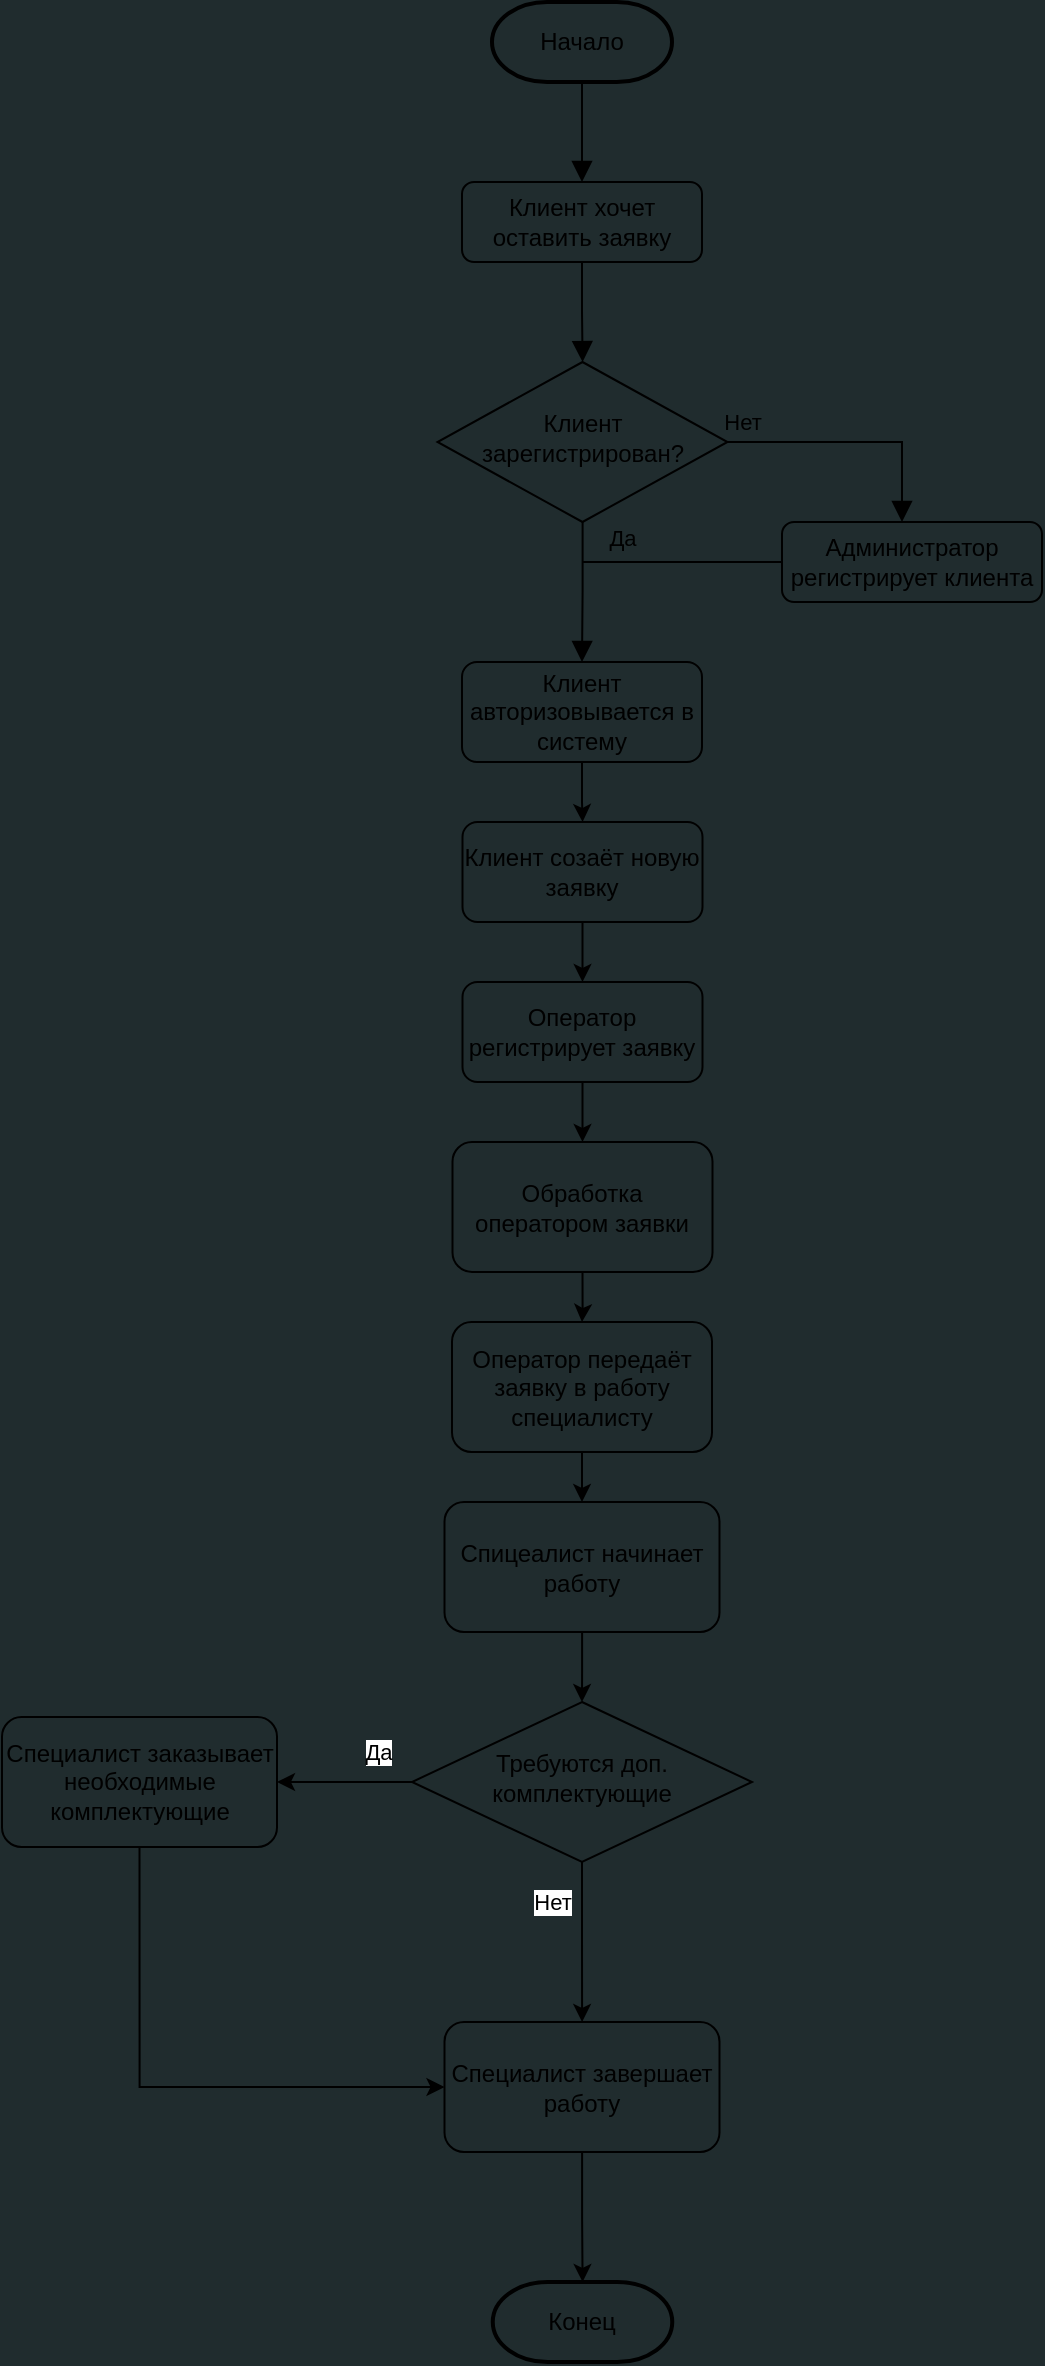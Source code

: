 <mxfile version="24.4.6" type="device">
  <diagram id="C5RBs43oDa-KdzZeNtuy" name="Page-1">
    <mxGraphModel dx="3190" dy="2549" grid="1" gridSize="10" guides="1" tooltips="1" connect="1" arrows="1" fold="1" page="1" pageScale="1" pageWidth="827" pageHeight="1169" background="#202C2E" math="0" shadow="0">
      <root>
        <mxCell id="WIyWlLk6GJQsqaUBKTNV-0" />
        <mxCell id="WIyWlLk6GJQsqaUBKTNV-1" parent="WIyWlLk6GJQsqaUBKTNV-0" />
        <mxCell id="WIyWlLk6GJQsqaUBKTNV-2" value="" style="rounded=0;html=1;jettySize=auto;orthogonalLoop=1;fontSize=11;endArrow=block;endFill=1;endSize=8;strokeWidth=1;shadow=0;labelBackgroundColor=none;edgeStyle=orthogonalEdgeStyle;fillColor=none;" parent="WIyWlLk6GJQsqaUBKTNV-1" source="WIyWlLk6GJQsqaUBKTNV-3" target="WIyWlLk6GJQsqaUBKTNV-6" edge="1">
          <mxGeometry relative="1" as="geometry">
            <mxPoint x="220" y="180" as="targetPoint" />
          </mxGeometry>
        </mxCell>
        <mxCell id="WIyWlLk6GJQsqaUBKTNV-3" value="Клиент хочет оставить заявку" style="rounded=1;whiteSpace=wrap;html=1;fontSize=12;glass=0;strokeWidth=1;shadow=0;fillColor=none;" parent="WIyWlLk6GJQsqaUBKTNV-1" vertex="1">
          <mxGeometry x="160" y="90" width="120" height="40" as="geometry" />
        </mxCell>
        <mxCell id="WIyWlLk6GJQsqaUBKTNV-4" value="Да" style="rounded=0;html=1;jettySize=auto;orthogonalLoop=1;fontSize=11;endArrow=block;endFill=1;endSize=8;strokeWidth=1;shadow=0;labelBackgroundColor=none;edgeStyle=orthogonalEdgeStyle;fillColor=none;" parent="WIyWlLk6GJQsqaUBKTNV-1" source="WIyWlLk6GJQsqaUBKTNV-6" target="TQRET4Z9Z2pxtcugi2uB-5" edge="1">
          <mxGeometry x="-0.778" y="20" relative="1" as="geometry">
            <mxPoint as="offset" />
          </mxGeometry>
        </mxCell>
        <mxCell id="WIyWlLk6GJQsqaUBKTNV-5" value="Нет" style="edgeStyle=orthogonalEdgeStyle;rounded=0;html=1;jettySize=auto;orthogonalLoop=1;fontSize=11;endArrow=block;endFill=1;endSize=8;strokeWidth=1;shadow=0;labelBackgroundColor=none;fillColor=none;" parent="WIyWlLk6GJQsqaUBKTNV-1" source="WIyWlLk6GJQsqaUBKTNV-6" target="WIyWlLk6GJQsqaUBKTNV-7" edge="1">
          <mxGeometry x="-0.891" y="10" relative="1" as="geometry">
            <mxPoint as="offset" />
            <Array as="points">
              <mxPoint x="380" y="220" />
            </Array>
          </mxGeometry>
        </mxCell>
        <mxCell id="WIyWlLk6GJQsqaUBKTNV-6" value="Клиент зарегистрирован?" style="rhombus;whiteSpace=wrap;html=1;shadow=0;fontFamily=Helvetica;fontSize=12;align=center;strokeWidth=1;spacing=6;spacingTop=-4;fillColor=none;" parent="WIyWlLk6GJQsqaUBKTNV-1" vertex="1">
          <mxGeometry x="147.75" y="180" width="145" height="80" as="geometry" />
        </mxCell>
        <mxCell id="WIyWlLk6GJQsqaUBKTNV-7" value="Администратор регистрирует клиента" style="rounded=1;whiteSpace=wrap;html=1;fontSize=12;glass=0;strokeWidth=1;shadow=0;fillColor=none;" parent="WIyWlLk6GJQsqaUBKTNV-1" vertex="1">
          <mxGeometry x="320" y="260" width="130" height="40" as="geometry" />
        </mxCell>
        <mxCell id="TQRET4Z9Z2pxtcugi2uB-0" value="Начало" style="strokeWidth=2;html=1;shape=mxgraph.flowchart.terminator;whiteSpace=wrap;fillColor=none;" parent="WIyWlLk6GJQsqaUBKTNV-1" vertex="1">
          <mxGeometry x="175" width="90" height="40" as="geometry" />
        </mxCell>
        <mxCell id="TQRET4Z9Z2pxtcugi2uB-1" value="Конец" style="strokeWidth=2;html=1;shape=mxgraph.flowchart.terminator;whiteSpace=wrap;fillColor=none;" parent="WIyWlLk6GJQsqaUBKTNV-1" vertex="1">
          <mxGeometry x="175.38" y="1140" width="89.75" height="40" as="geometry" />
        </mxCell>
        <mxCell id="TQRET4Z9Z2pxtcugi2uB-11" style="edgeStyle=orthogonalEdgeStyle;rounded=0;orthogonalLoop=1;jettySize=auto;html=1;exitX=0.5;exitY=1;exitDx=0;exitDy=0;fillColor=none;" parent="WIyWlLk6GJQsqaUBKTNV-1" source="TQRET4Z9Z2pxtcugi2uB-5" target="TQRET4Z9Z2pxtcugi2uB-10" edge="1">
          <mxGeometry relative="1" as="geometry" />
        </mxCell>
        <mxCell id="TQRET4Z9Z2pxtcugi2uB-5" value="Клиент авторизовывается в систему" style="rounded=1;whiteSpace=wrap;html=1;fontSize=12;glass=0;strokeWidth=1;shadow=0;fillColor=none;" parent="WIyWlLk6GJQsqaUBKTNV-1" vertex="1">
          <mxGeometry x="160" y="330" width="120" height="50" as="geometry" />
        </mxCell>
        <mxCell id="TQRET4Z9Z2pxtcugi2uB-6" value="" style="rounded=0;html=1;jettySize=auto;orthogonalLoop=1;fontSize=11;endArrow=block;endFill=1;endSize=8;strokeWidth=1;shadow=0;labelBackgroundColor=none;edgeStyle=orthogonalEdgeStyle;fillColor=none;" parent="WIyWlLk6GJQsqaUBKTNV-1" source="TQRET4Z9Z2pxtcugi2uB-0" target="WIyWlLk6GJQsqaUBKTNV-3" edge="1">
          <mxGeometry relative="1" as="geometry">
            <mxPoint x="230" y="140" as="sourcePoint" />
            <mxPoint x="230" y="190" as="targetPoint" />
          </mxGeometry>
        </mxCell>
        <mxCell id="TQRET4Z9Z2pxtcugi2uB-10" value="Клиент созаёт новую заявку" style="rounded=1;whiteSpace=wrap;html=1;fontSize=12;glass=0;strokeWidth=1;shadow=0;fillColor=none;" parent="WIyWlLk6GJQsqaUBKTNV-1" vertex="1">
          <mxGeometry x="160.25" y="410" width="120" height="50" as="geometry" />
        </mxCell>
        <mxCell id="TQRET4Z9Z2pxtcugi2uB-12" value="Оператор регистрирует заявку" style="rounded=1;whiteSpace=wrap;html=1;fontSize=12;glass=0;strokeWidth=1;shadow=0;fillColor=none;" parent="WIyWlLk6GJQsqaUBKTNV-1" vertex="1">
          <mxGeometry x="160.25" y="490" width="120" height="50" as="geometry" />
        </mxCell>
        <mxCell id="QQ_SFKu2IOKHyf6cz1e6-4" style="edgeStyle=orthogonalEdgeStyle;rounded=0;orthogonalLoop=1;jettySize=auto;html=1;exitX=0.5;exitY=1;exitDx=0;exitDy=0;fillColor=none;" parent="WIyWlLk6GJQsqaUBKTNV-1" source="TQRET4Z9Z2pxtcugi2uB-13" target="TQRET4Z9Z2pxtcugi2uB-22" edge="1">
          <mxGeometry relative="1" as="geometry" />
        </mxCell>
        <mxCell id="TQRET4Z9Z2pxtcugi2uB-13" value="Обработка оператором заявки" style="rounded=1;whiteSpace=wrap;html=1;fontSize=12;glass=0;strokeWidth=1;shadow=0;fillColor=none;" parent="WIyWlLk6GJQsqaUBKTNV-1" vertex="1">
          <mxGeometry x="155.25" y="570" width="130" height="65" as="geometry" />
        </mxCell>
        <mxCell id="TQRET4Z9Z2pxtcugi2uB-22" value="Оператор передаёт заявку в работу специалисту" style="rounded=1;whiteSpace=wrap;html=1;fontSize=12;glass=0;strokeWidth=1;shadow=0;fillColor=none;" parent="WIyWlLk6GJQsqaUBKTNV-1" vertex="1">
          <mxGeometry x="155" y="660" width="130" height="65" as="geometry" />
        </mxCell>
        <mxCell id="saAbReULlgdan71qu-na-4" style="edgeStyle=orthogonalEdgeStyle;rounded=0;orthogonalLoop=1;jettySize=auto;html=1;fillColor=none;" parent="WIyWlLk6GJQsqaUBKTNV-1" source="TQRET4Z9Z2pxtcugi2uB-25" target="TQRET4Z9Z2pxtcugi2uB-27" edge="1">
          <mxGeometry relative="1" as="geometry" />
        </mxCell>
        <mxCell id="TQRET4Z9Z2pxtcugi2uB-25" value="Спицеалист начинает работу" style="rounded=1;whiteSpace=wrap;html=1;fontSize=12;glass=0;strokeWidth=1;shadow=0;fillColor=none;" parent="WIyWlLk6GJQsqaUBKTNV-1" vertex="1">
          <mxGeometry x="151.25" y="750" width="137.5" height="65" as="geometry" />
        </mxCell>
        <mxCell id="TQRET4Z9Z2pxtcugi2uB-31" value="Нет" style="edgeStyle=orthogonalEdgeStyle;rounded=0;orthogonalLoop=1;jettySize=auto;html=1;exitX=0.5;exitY=1;exitDx=0;exitDy=0;fillColor=none;" parent="WIyWlLk6GJQsqaUBKTNV-1" source="TQRET4Z9Z2pxtcugi2uB-27" target="saAbReULlgdan71qu-na-5" edge="1">
          <mxGeometry x="-0.5" y="-15" relative="1" as="geometry">
            <mxPoint x="224" y="1300" as="targetPoint" />
            <mxPoint as="offset" />
          </mxGeometry>
        </mxCell>
        <mxCell id="TQRET4Z9Z2pxtcugi2uB-27" value="Требуются доп.&lt;div&gt;комплектующие&lt;/div&gt;" style="rhombus;whiteSpace=wrap;html=1;shadow=0;fontFamily=Helvetica;fontSize=12;align=center;strokeWidth=1;spacing=6;spacingTop=-4;fillColor=none;" parent="WIyWlLk6GJQsqaUBKTNV-1" vertex="1">
          <mxGeometry x="135" y="850" width="170" height="80" as="geometry" />
        </mxCell>
        <mxCell id="TQRET4Z9Z2pxtcugi2uB-28" value="Специалист заказывает необходимые комплектующие" style="rounded=1;whiteSpace=wrap;html=1;fontSize=12;glass=0;strokeWidth=1;shadow=0;fillColor=none;" parent="WIyWlLk6GJQsqaUBKTNV-1" vertex="1">
          <mxGeometry x="-70" y="857.5" width="137.5" height="65" as="geometry" />
        </mxCell>
        <mxCell id="saAbReULlgdan71qu-na-6" style="edgeStyle=orthogonalEdgeStyle;rounded=0;orthogonalLoop=1;jettySize=auto;html=1;fillColor=none;" parent="WIyWlLk6GJQsqaUBKTNV-1" source="saAbReULlgdan71qu-na-5" target="TQRET4Z9Z2pxtcugi2uB-1" edge="1">
          <mxGeometry relative="1" as="geometry" />
        </mxCell>
        <mxCell id="saAbReULlgdan71qu-na-5" value="Специалист завершает работу" style="rounded=1;whiteSpace=wrap;html=1;fontSize=12;glass=0;strokeWidth=1;shadow=0;fillColor=none;" parent="WIyWlLk6GJQsqaUBKTNV-1" vertex="1">
          <mxGeometry x="151.25" y="1010" width="137.5" height="65" as="geometry" />
        </mxCell>
        <mxCell id="RW9_ckj8EUJ_n8NVfQkv-0" style="edgeStyle=orthogonalEdgeStyle;rounded=0;orthogonalLoop=1;jettySize=auto;html=1;exitX=0.5;exitY=1;exitDx=0;exitDy=0;entryX=0.5;entryY=0;entryDx=0;entryDy=0;fillColor=none;" parent="WIyWlLk6GJQsqaUBKTNV-1" source="TQRET4Z9Z2pxtcugi2uB-10" target="TQRET4Z9Z2pxtcugi2uB-12" edge="1">
          <mxGeometry relative="1" as="geometry">
            <mxPoint x="230" y="390" as="sourcePoint" />
            <mxPoint x="230" y="430" as="targetPoint" />
          </mxGeometry>
        </mxCell>
        <mxCell id="RW9_ckj8EUJ_n8NVfQkv-2" style="edgeStyle=orthogonalEdgeStyle;rounded=0;orthogonalLoop=1;jettySize=auto;html=1;exitX=0.5;exitY=1;exitDx=0;exitDy=0;entryX=0.5;entryY=0;entryDx=0;entryDy=0;fillColor=none;" parent="WIyWlLk6GJQsqaUBKTNV-1" source="TQRET4Z9Z2pxtcugi2uB-12" target="TQRET4Z9Z2pxtcugi2uB-13" edge="1">
          <mxGeometry relative="1" as="geometry">
            <mxPoint x="230" y="480" as="sourcePoint" />
            <mxPoint x="230" y="530" as="targetPoint" />
          </mxGeometry>
        </mxCell>
        <mxCell id="RW9_ckj8EUJ_n8NVfQkv-3" style="edgeStyle=orthogonalEdgeStyle;rounded=0;orthogonalLoop=1;jettySize=auto;html=1;exitX=0.5;exitY=1;exitDx=0;exitDy=0;entryX=0.5;entryY=0;entryDx=0;entryDy=0;fillColor=none;" parent="WIyWlLk6GJQsqaUBKTNV-1" source="TQRET4Z9Z2pxtcugi2uB-22" target="TQRET4Z9Z2pxtcugi2uB-25" edge="1">
          <mxGeometry relative="1" as="geometry">
            <mxPoint x="230" y="725" as="sourcePoint" />
            <mxPoint x="230" y="780" as="targetPoint" />
          </mxGeometry>
        </mxCell>
        <mxCell id="RW9_ckj8EUJ_n8NVfQkv-4" value="Да" style="edgeStyle=orthogonalEdgeStyle;rounded=0;orthogonalLoop=1;jettySize=auto;html=1;exitX=0;exitY=0.5;exitDx=0;exitDy=0;entryX=1;entryY=0.5;entryDx=0;entryDy=0;fillColor=none;" parent="WIyWlLk6GJQsqaUBKTNV-1" source="TQRET4Z9Z2pxtcugi2uB-27" target="TQRET4Z9Z2pxtcugi2uB-28" edge="1">
          <mxGeometry x="-0.5" y="-15" relative="1" as="geometry">
            <mxPoint x="230" y="1020" as="targetPoint" />
            <mxPoint as="offset" />
            <mxPoint x="230" y="940" as="sourcePoint" />
          </mxGeometry>
        </mxCell>
        <mxCell id="RW9_ckj8EUJ_n8NVfQkv-5" value="" style="edgeStyle=orthogonalEdgeStyle;rounded=0;orthogonalLoop=1;jettySize=auto;html=1;exitX=0.5;exitY=1;exitDx=0;exitDy=0;entryX=0;entryY=0.5;entryDx=0;entryDy=0;fillColor=none;" parent="WIyWlLk6GJQsqaUBKTNV-1" source="TQRET4Z9Z2pxtcugi2uB-28" target="saAbReULlgdan71qu-na-5" edge="1">
          <mxGeometry x="-0.5" y="-15" relative="1" as="geometry">
            <mxPoint x="78" y="900" as="targetPoint" />
            <mxPoint as="offset" />
            <mxPoint x="145" y="900" as="sourcePoint" />
          </mxGeometry>
        </mxCell>
        <mxCell id="J3_D9iLlANoo0SIfVdZq-1" value="" style="endArrow=none;html=1;rounded=0;exitX=0;exitY=0.5;exitDx=0;exitDy=0;fillColor=none;" parent="WIyWlLk6GJQsqaUBKTNV-1" source="WIyWlLk6GJQsqaUBKTNV-7" edge="1">
          <mxGeometry width="50" height="50" relative="1" as="geometry">
            <mxPoint x="200" y="220" as="sourcePoint" />
            <mxPoint x="220" y="280" as="targetPoint" />
          </mxGeometry>
        </mxCell>
      </root>
    </mxGraphModel>
  </diagram>
</mxfile>
